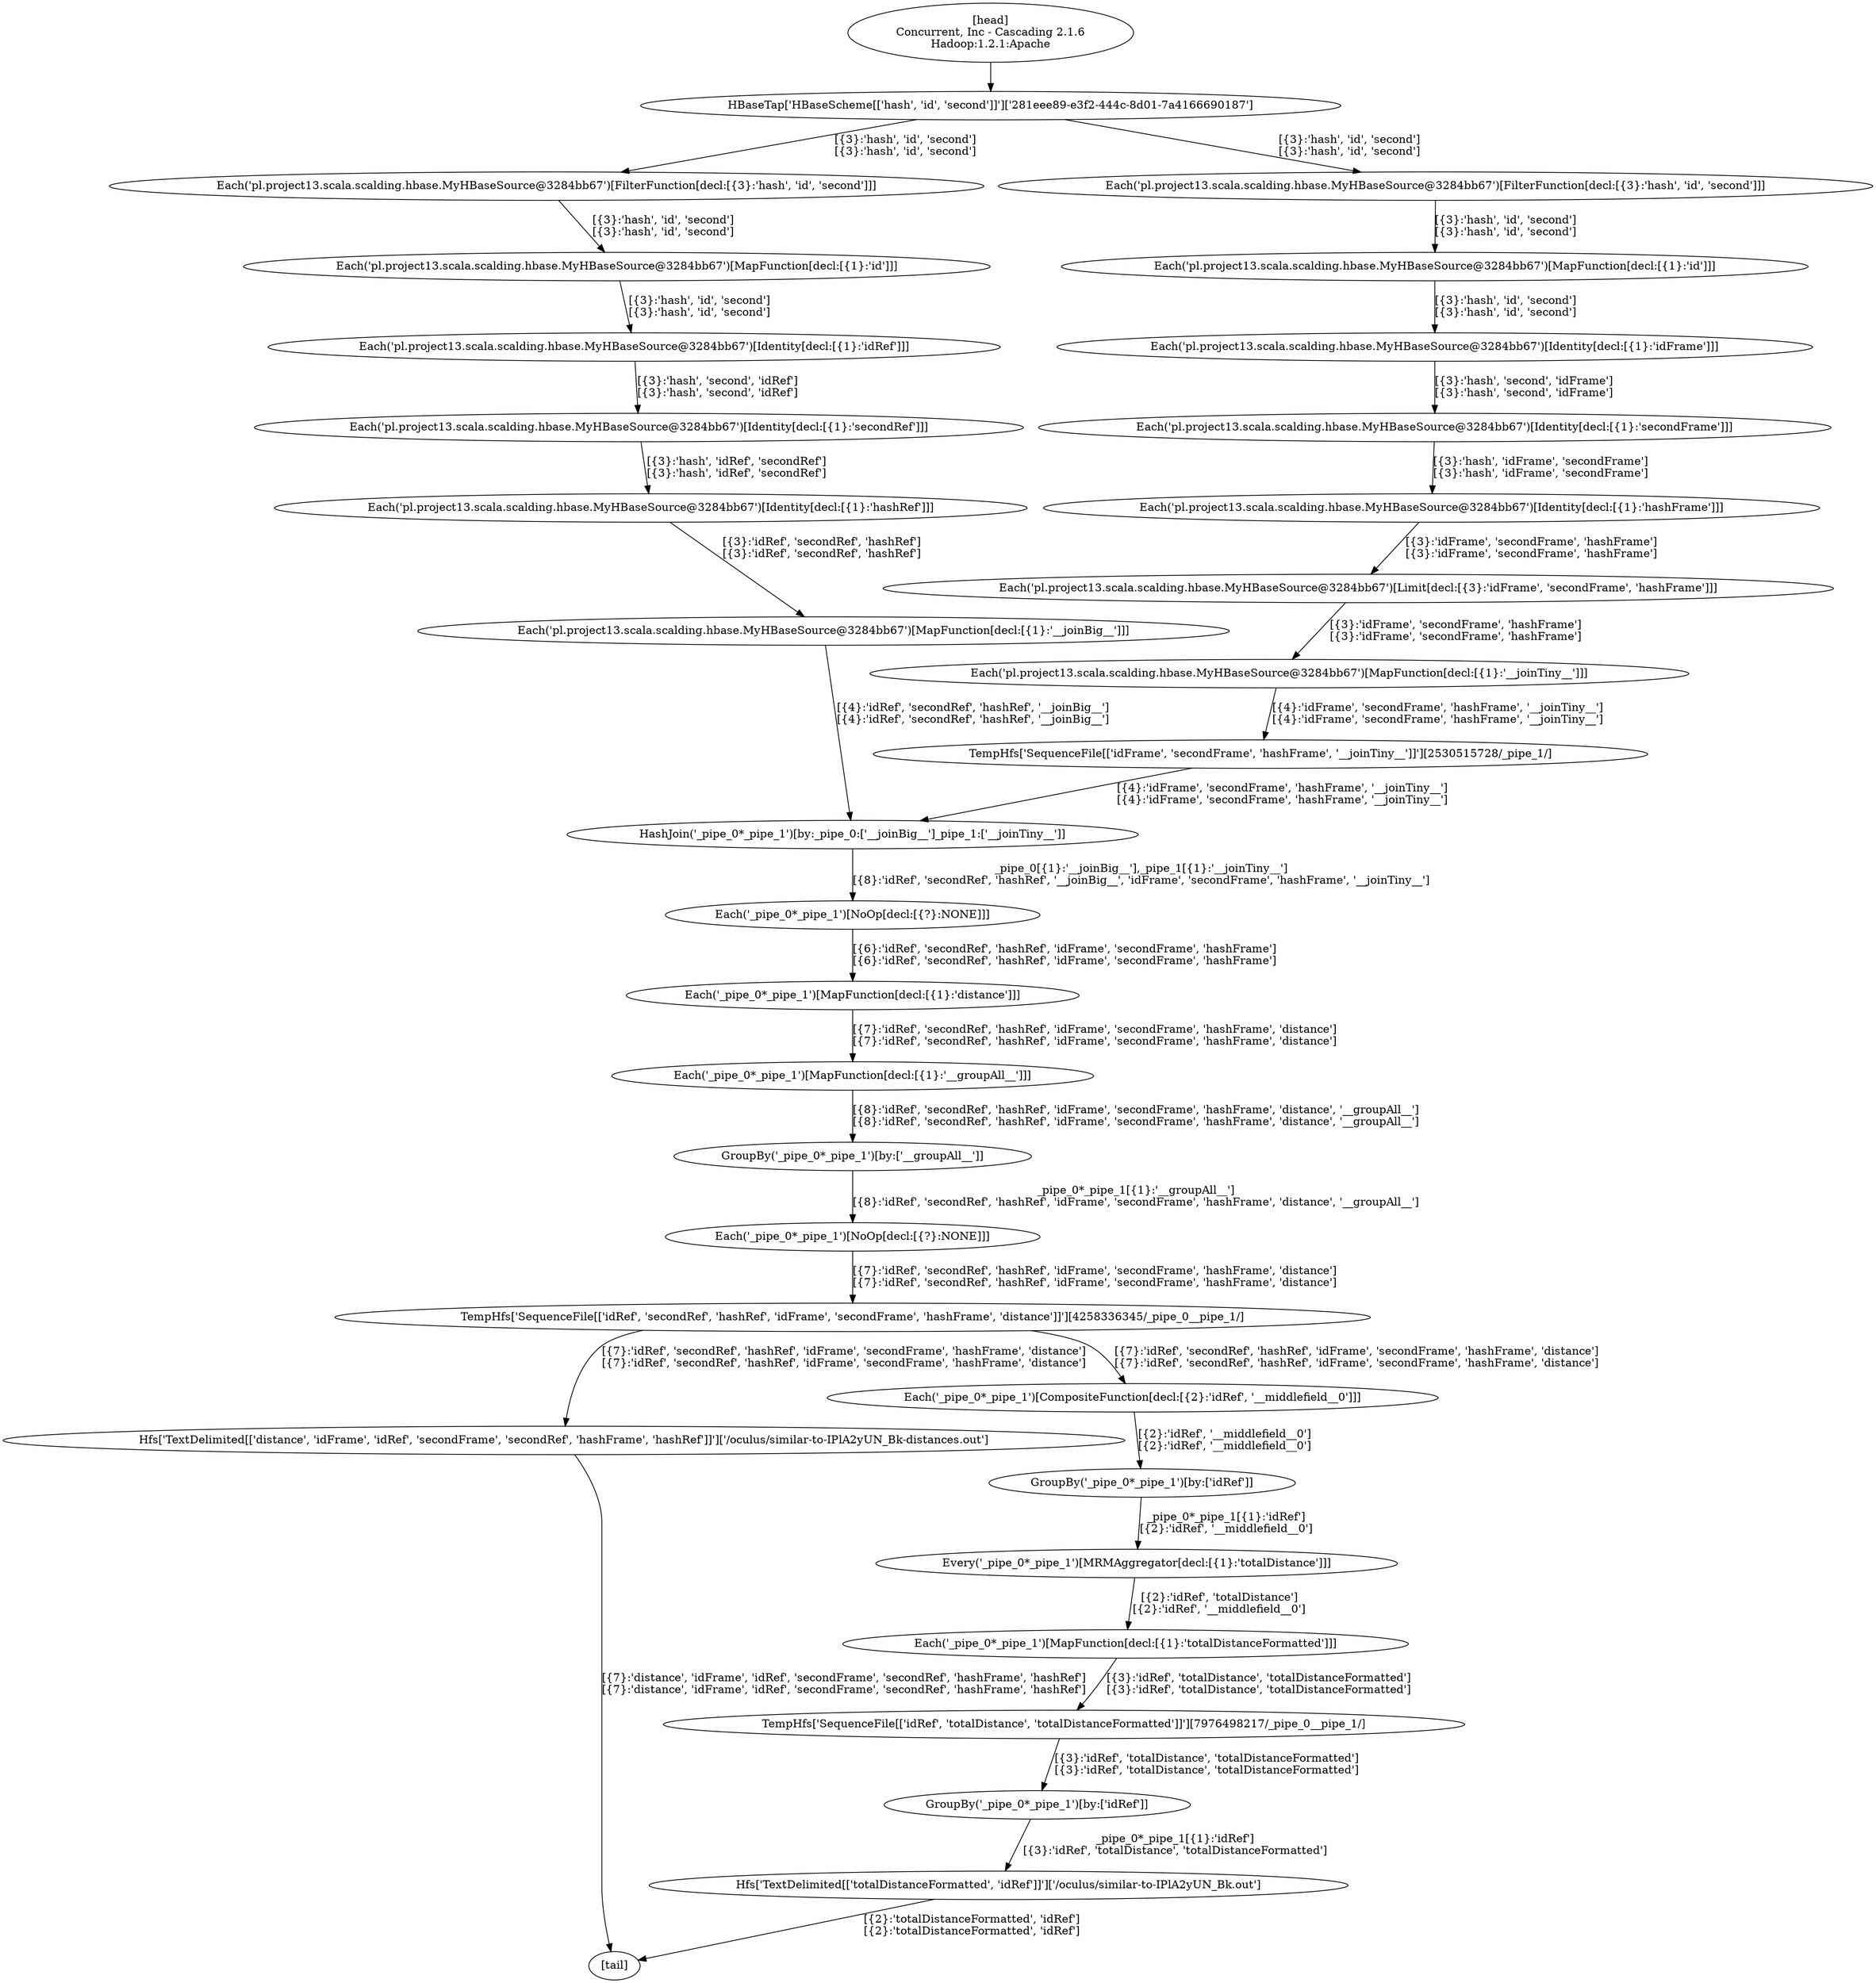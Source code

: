 digraph G {
  1 [label = "Hfs['TextDelimited[['distance', 'idFrame', 'idRef', 'secondFrame', 'secondRef', 'hashFrame', 'hashRef']]']['/oculus/similar-to-IPlA2yUN_Bk-distances.out']"];
  2 [label = "Each('_pipe_0*_pipe_1')[NoOp[decl:[{?}:NONE]]]"];
  3 [label = "GroupBy('_pipe_0*_pipe_1')[by:['__groupAll__']]"];
  4 [label = "Each('_pipe_0*_pipe_1')[MapFunction[decl:[{1}:'__groupAll__']]]"];
  5 [label = "Each('_pipe_0*_pipe_1')[MapFunction[decl:[{1}:'distance']]]"];
  6 [label = "Each('_pipe_0*_pipe_1')[NoOp[decl:[{?}:NONE]]]"];
  7 [label = "HashJoin('_pipe_0*_pipe_1')[by:_pipe_0:['__joinBig__']_pipe_1:['__joinTiny__']]"];
  8 [label = "Each('pl.project13.scala.scalding.hbase.MyHBaseSource@3284bb67')[MapFunction[decl:[{1}:'__joinBig__']]]"];
  9 [label = "Each('pl.project13.scala.scalding.hbase.MyHBaseSource@3284bb67')[Identity[decl:[{1}:'hashRef']]]"];
  10 [label = "Each('pl.project13.scala.scalding.hbase.MyHBaseSource@3284bb67')[Identity[decl:[{1}:'secondRef']]]"];
  11 [label = "Each('pl.project13.scala.scalding.hbase.MyHBaseSource@3284bb67')[Identity[decl:[{1}:'idRef']]]"];
  12 [label = "Each('pl.project13.scala.scalding.hbase.MyHBaseSource@3284bb67')[MapFunction[decl:[{1}:'id']]]"];
  13 [label = "Each('pl.project13.scala.scalding.hbase.MyHBaseSource@3284bb67')[FilterFunction[decl:[{3}:'hash', 'id', 'second']]]"];
  14 [label = "HBaseTap['HBaseScheme[['hash', 'id', 'second']]']['281eee89-e3f2-444c-8d01-7a4166690187']"];
  15 [label = "Each('pl.project13.scala.scalding.hbase.MyHBaseSource@3284bb67')[MapFunction[decl:[{1}:'__joinTiny__']]]"];
  16 [label = "Each('pl.project13.scala.scalding.hbase.MyHBaseSource@3284bb67')[Limit[decl:[{3}:'idFrame', 'secondFrame', 'hashFrame']]]"];
  17 [label = "Each('pl.project13.scala.scalding.hbase.MyHBaseSource@3284bb67')[Identity[decl:[{1}:'hashFrame']]]"];
  18 [label = "Each('pl.project13.scala.scalding.hbase.MyHBaseSource@3284bb67')[Identity[decl:[{1}:'secondFrame']]]"];
  19 [label = "Each('pl.project13.scala.scalding.hbase.MyHBaseSource@3284bb67')[Identity[decl:[{1}:'idFrame']]]"];
  20 [label = "Each('pl.project13.scala.scalding.hbase.MyHBaseSource@3284bb67')[MapFunction[decl:[{1}:'id']]]"];
  21 [label = "Each('pl.project13.scala.scalding.hbase.MyHBaseSource@3284bb67')[FilterFunction[decl:[{3}:'hash', 'id', 'second']]]"];
  22 [label = "Hfs['TextDelimited[['totalDistanceFormatted', 'idRef']]']['/oculus/similar-to-IPlA2yUN_Bk.out']"];
  23 [label = "GroupBy('_pipe_0*_pipe_1')[by:['idRef']]"];
  24 [label = "Each('_pipe_0*_pipe_1')[MapFunction[decl:[{1}:'totalDistanceFormatted']]]"];
  25 [label = "Every('_pipe_0*_pipe_1')[MRMAggregator[decl:[{1}:'totalDistance']]]"];
  26 [label = "GroupBy('_pipe_0*_pipe_1')[by:['idRef']]"];
  27 [label = "Each('_pipe_0*_pipe_1')[CompositeFunction[decl:[{2}:'idRef', '__middlefield__0']]]"];
  28 [label = "[head]\nConcurrent, Inc - Cascading 2.1.6\nHadoop:1.2.1:Apache"];
  29 [label = "[tail]"];
  30 [label = "TempHfs['SequenceFile[['idRef', 'secondRef', 'hashRef', 'idFrame', 'secondFrame', 'hashFrame', 'distance']]'][4258336345/_pipe_0__pipe_1/]"];
  31 [label = "TempHfs['SequenceFile[['idRef', 'totalDistance', 'totalDistanceFormatted']]'][7976498217/_pipe_0__pipe_1/]"];
  32 [label = "TempHfs['SequenceFile[['idFrame', 'secondFrame', 'hashFrame', '__joinTiny__']]'][2530515728/_pipe_1/]"];
  13 -> 12 [label = "[{3}:'hash', 'id', 'second']\n[{3}:'hash', 'id', 'second']"];
  12 -> 11 [label = "[{3}:'hash', 'id', 'second']\n[{3}:'hash', 'id', 'second']"];
  11 -> 10 [label = "[{3}:'hash', 'second', 'idRef']\n[{3}:'hash', 'second', 'idRef']"];
  10 -> 9 [label = "[{3}:'hash', 'idRef', 'secondRef']\n[{3}:'hash', 'idRef', 'secondRef']"];
  9 -> 8 [label = "[{3}:'idRef', 'secondRef', 'hashRef']\n[{3}:'idRef', 'secondRef', 'hashRef']"];
  21 -> 20 [label = "[{3}:'hash', 'id', 'second']\n[{3}:'hash', 'id', 'second']"];
  20 -> 19 [label = "[{3}:'hash', 'id', 'second']\n[{3}:'hash', 'id', 'second']"];
  19 -> 18 [label = "[{3}:'hash', 'second', 'idFrame']\n[{3}:'hash', 'second', 'idFrame']"];
  18 -> 17 [label = "[{3}:'hash', 'idFrame', 'secondFrame']\n[{3}:'hash', 'idFrame', 'secondFrame']"];
  17 -> 16 [label = "[{3}:'idFrame', 'secondFrame', 'hashFrame']\n[{3}:'idFrame', 'secondFrame', 'hashFrame']"];
  16 -> 15 [label = "[{3}:'idFrame', 'secondFrame', 'hashFrame']\n[{3}:'idFrame', 'secondFrame', 'hashFrame']"];
  7 -> 6 [label = "_pipe_0[{1}:'__joinBig__'],_pipe_1[{1}:'__joinTiny__']\n[{8}:'idRef', 'secondRef', 'hashRef', '__joinBig__', 'idFrame', 'secondFrame', 'hashFrame', '__joinTiny__']"];
  6 -> 5 [label = "[{6}:'idRef', 'secondRef', 'hashRef', 'idFrame', 'secondFrame', 'hashFrame']\n[{6}:'idRef', 'secondRef', 'hashRef', 'idFrame', 'secondFrame', 'hashFrame']"];
  5 -> 4 [label = "[{7}:'idRef', 'secondRef', 'hashRef', 'idFrame', 'secondFrame', 'hashFrame', 'distance']\n[{7}:'idRef', 'secondRef', 'hashRef', 'idFrame', 'secondFrame', 'hashFrame', 'distance']"];
  4 -> 3 [label = "[{8}:'idRef', 'secondRef', 'hashRef', 'idFrame', 'secondFrame', 'hashFrame', 'distance', '__groupAll__']\n[{8}:'idRef', 'secondRef', 'hashRef', 'idFrame', 'secondFrame', 'hashFrame', 'distance', '__groupAll__']"];
  3 -> 2 [label = "_pipe_0*_pipe_1[{1}:'__groupAll__']\n[{8}:'idRef', 'secondRef', 'hashRef', 'idFrame', 'secondFrame', 'hashFrame', 'distance', '__groupAll__']"];
  27 -> 26 [label = "[{2}:'idRef', '__middlefield__0']\n[{2}:'idRef', '__middlefield__0']"];
  26 -> 25 [label = "_pipe_0*_pipe_1[{1}:'idRef']\n[{2}:'idRef', '__middlefield__0']"];
  25 -> 24 [label = "[{2}:'idRef', 'totalDistance']\n[{2}:'idRef', '__middlefield__0']"];
  28 -> 14 [label = ""];
  22 -> 29 [label = "[{2}:'totalDistanceFormatted', 'idRef']\n[{2}:'totalDistanceFormatted', 'idRef']"];
  1 -> 29 [label = "[{7}:'distance', 'idFrame', 'idRef', 'secondFrame', 'secondRef', 'hashFrame', 'hashRef']\n[{7}:'distance', 'idFrame', 'idRef', 'secondFrame', 'secondRef', 'hashFrame', 'hashRef']"];
  2 -> 30 [label = "[{7}:'idRef', 'secondRef', 'hashRef', 'idFrame', 'secondFrame', 'hashFrame', 'distance']\n[{7}:'idRef', 'secondRef', 'hashRef', 'idFrame', 'secondFrame', 'hashFrame', 'distance']"];
  30 -> 27 [label = "[{7}:'idRef', 'secondRef', 'hashRef', 'idFrame', 'secondFrame', 'hashFrame', 'distance']\n[{7}:'idRef', 'secondRef', 'hashRef', 'idFrame', 'secondFrame', 'hashFrame', 'distance']"];
  24 -> 31 [label = "[{3}:'idRef', 'totalDistance', 'totalDistanceFormatted']\n[{3}:'idRef', 'totalDistance', 'totalDistanceFormatted']"];
  31 -> 23 [label = "[{3}:'idRef', 'totalDistance', 'totalDistanceFormatted']\n[{3}:'idRef', 'totalDistance', 'totalDistanceFormatted']"];
  32 -> 7 [label = "[{4}:'idFrame', 'secondFrame', 'hashFrame', '__joinTiny__']\n[{4}:'idFrame', 'secondFrame', 'hashFrame', '__joinTiny__']"];
  14 -> 13 [label = "[{3}:'hash', 'id', 'second']\n[{3}:'hash', 'id', 'second']"];
  14 -> 21 [label = "[{3}:'hash', 'id', 'second']\n[{3}:'hash', 'id', 'second']"];
  15 -> 32 [label = "[{4}:'idFrame', 'secondFrame', 'hashFrame', '__joinTiny__']\n[{4}:'idFrame', 'secondFrame', 'hashFrame', '__joinTiny__']"];
  23 -> 22 [label = "_pipe_0*_pipe_1[{1}:'idRef']\n[{3}:'idRef', 'totalDistance', 'totalDistanceFormatted']"];
  30 -> 1 [label = "[{7}:'idRef', 'secondRef', 'hashRef', 'idFrame', 'secondFrame', 'hashFrame', 'distance']\n[{7}:'idRef', 'secondRef', 'hashRef', 'idFrame', 'secondFrame', 'hashFrame', 'distance']"];
  8 -> 7 [label = "[{4}:'idRef', 'secondRef', 'hashRef', '__joinBig__']\n[{4}:'idRef', 'secondRef', 'hashRef', '__joinBig__']"];
}
